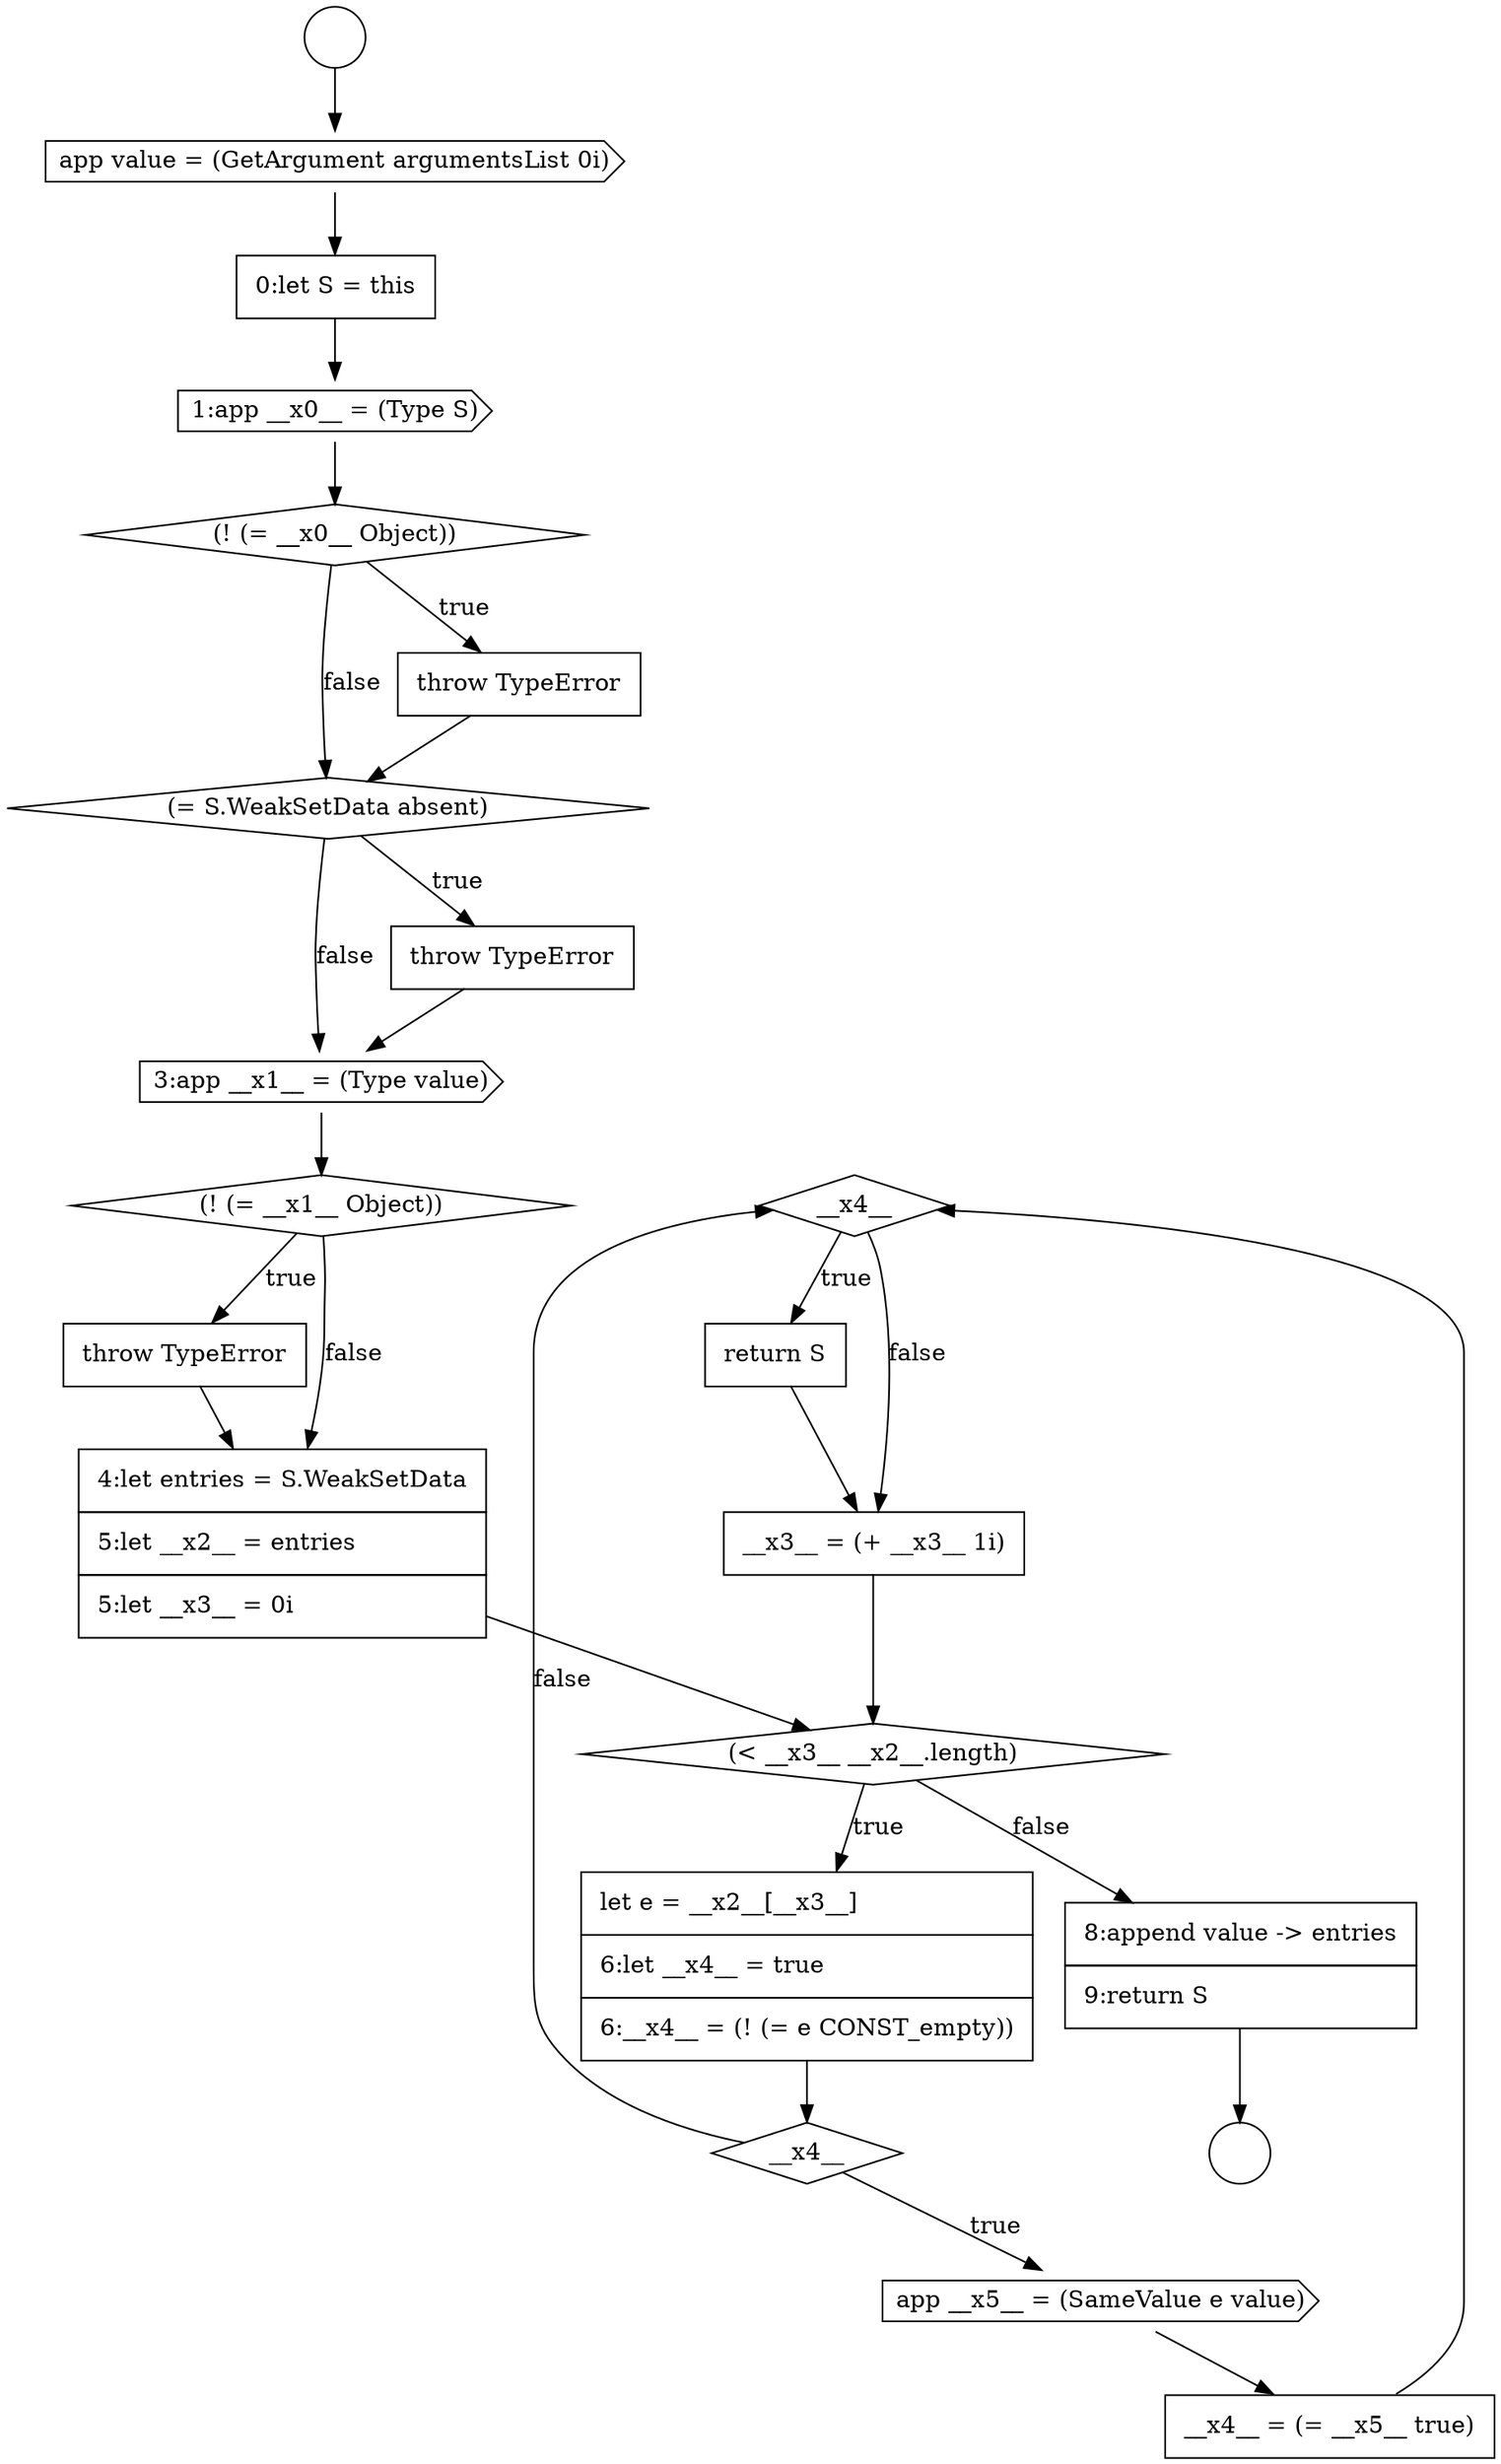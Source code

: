 digraph {
  node16372 [shape=diamond, label=<<font color="black">__x4__</font>> color="black" fillcolor="white" style=filled]
  node16364 [shape=diamond, label=<<font color="black">(! (= __x1__ Object))</font>> color="black" fillcolor="white" style=filled]
  node16357 [shape=none, margin=0, label=<<font color="black">
    <table border="0" cellborder="1" cellspacing="0" cellpadding="10">
      <tr><td align="left">0:let S = this</td></tr>
    </table>
  </font>> color="black" fillcolor="white" style=filled]
  node16356 [shape=cds, label=<<font color="black">app value = (GetArgument argumentsList 0i)</font>> color="black" fillcolor="white" style=filled]
  node16365 [shape=none, margin=0, label=<<font color="black">
    <table border="0" cellborder="1" cellspacing="0" cellpadding="10">
      <tr><td align="left">throw TypeError</td></tr>
    </table>
  </font>> color="black" fillcolor="white" style=filled]
  node16375 [shape=none, margin=0, label=<<font color="black">
    <table border="0" cellborder="1" cellspacing="0" cellpadding="10">
      <tr><td align="left">8:append value -&gt; entries</td></tr>
      <tr><td align="left">9:return S</td></tr>
    </table>
  </font>> color="black" fillcolor="white" style=filled]
  node16361 [shape=diamond, label=<<font color="black">(= S.WeakSetData absent)</font>> color="black" fillcolor="white" style=filled]
  node16370 [shape=cds, label=<<font color="black">app __x5__ = (SameValue e value)</font>> color="black" fillcolor="white" style=filled]
  node16355 [shape=circle label=" " color="black" fillcolor="white" style=filled]
  node16366 [shape=none, margin=0, label=<<font color="black">
    <table border="0" cellborder="1" cellspacing="0" cellpadding="10">
      <tr><td align="left">4:let entries = S.WeakSetData</td></tr>
      <tr><td align="left">5:let __x2__ = entries</td></tr>
      <tr><td align="left">5:let __x3__ = 0i</td></tr>
    </table>
  </font>> color="black" fillcolor="white" style=filled]
  node16359 [shape=diamond, label=<<font color="black">(! (= __x0__ Object))</font>> color="black" fillcolor="white" style=filled]
  node16362 [shape=none, margin=0, label=<<font color="black">
    <table border="0" cellborder="1" cellspacing="0" cellpadding="10">
      <tr><td align="left">throw TypeError</td></tr>
    </table>
  </font>> color="black" fillcolor="white" style=filled]
  node16374 [shape=none, margin=0, label=<<font color="black">
    <table border="0" cellborder="1" cellspacing="0" cellpadding="10">
      <tr><td align="left">__x3__ = (+ __x3__ 1i)</td></tr>
    </table>
  </font>> color="black" fillcolor="white" style=filled]
  node16369 [shape=diamond, label=<<font color="black">__x4__</font>> color="black" fillcolor="white" style=filled]
  node16371 [shape=none, margin=0, label=<<font color="black">
    <table border="0" cellborder="1" cellspacing="0" cellpadding="10">
      <tr><td align="left">__x4__ = (= __x5__ true)</td></tr>
    </table>
  </font>> color="black" fillcolor="white" style=filled]
  node16360 [shape=none, margin=0, label=<<font color="black">
    <table border="0" cellborder="1" cellspacing="0" cellpadding="10">
      <tr><td align="left">throw TypeError</td></tr>
    </table>
  </font>> color="black" fillcolor="white" style=filled]
  node16354 [shape=circle label=" " color="black" fillcolor="white" style=filled]
  node16367 [shape=diamond, label=<<font color="black">(&lt; __x3__ __x2__.length)</font>> color="black" fillcolor="white" style=filled]
  node16363 [shape=cds, label=<<font color="black">3:app __x1__ = (Type value)</font>> color="black" fillcolor="white" style=filled]
  node16368 [shape=none, margin=0, label=<<font color="black">
    <table border="0" cellborder="1" cellspacing="0" cellpadding="10">
      <tr><td align="left">let e = __x2__[__x3__]</td></tr>
      <tr><td align="left">6:let __x4__ = true</td></tr>
      <tr><td align="left">6:__x4__ = (! (= e CONST_empty))</td></tr>
    </table>
  </font>> color="black" fillcolor="white" style=filled]
  node16373 [shape=none, margin=0, label=<<font color="black">
    <table border="0" cellborder="1" cellspacing="0" cellpadding="10">
      <tr><td align="left">return S</td></tr>
    </table>
  </font>> color="black" fillcolor="white" style=filled]
  node16358 [shape=cds, label=<<font color="black">1:app __x0__ = (Type S)</font>> color="black" fillcolor="white" style=filled]
  node16359 -> node16360 [label=<<font color="black">true</font>> color="black"]
  node16359 -> node16361 [label=<<font color="black">false</font>> color="black"]
  node16374 -> node16367 [ color="black"]
  node16368 -> node16369 [ color="black"]
  node16364 -> node16365 [label=<<font color="black">true</font>> color="black"]
  node16364 -> node16366 [label=<<font color="black">false</font>> color="black"]
  node16356 -> node16357 [ color="black"]
  node16372 -> node16373 [label=<<font color="black">true</font>> color="black"]
  node16372 -> node16374 [label=<<font color="black">false</font>> color="black"]
  node16366 -> node16367 [ color="black"]
  node16365 -> node16366 [ color="black"]
  node16358 -> node16359 [ color="black"]
  node16369 -> node16370 [label=<<font color="black">true</font>> color="black"]
  node16369 -> node16372 [label=<<font color="black">false</font>> color="black"]
  node16373 -> node16374 [ color="black"]
  node16354 -> node16356 [ color="black"]
  node16371 -> node16372 [ color="black"]
  node16363 -> node16364 [ color="black"]
  node16367 -> node16368 [label=<<font color="black">true</font>> color="black"]
  node16367 -> node16375 [label=<<font color="black">false</font>> color="black"]
  node16360 -> node16361 [ color="black"]
  node16357 -> node16358 [ color="black"]
  node16361 -> node16362 [label=<<font color="black">true</font>> color="black"]
  node16361 -> node16363 [label=<<font color="black">false</font>> color="black"]
  node16375 -> node16355 [ color="black"]
  node16362 -> node16363 [ color="black"]
  node16370 -> node16371 [ color="black"]
}
